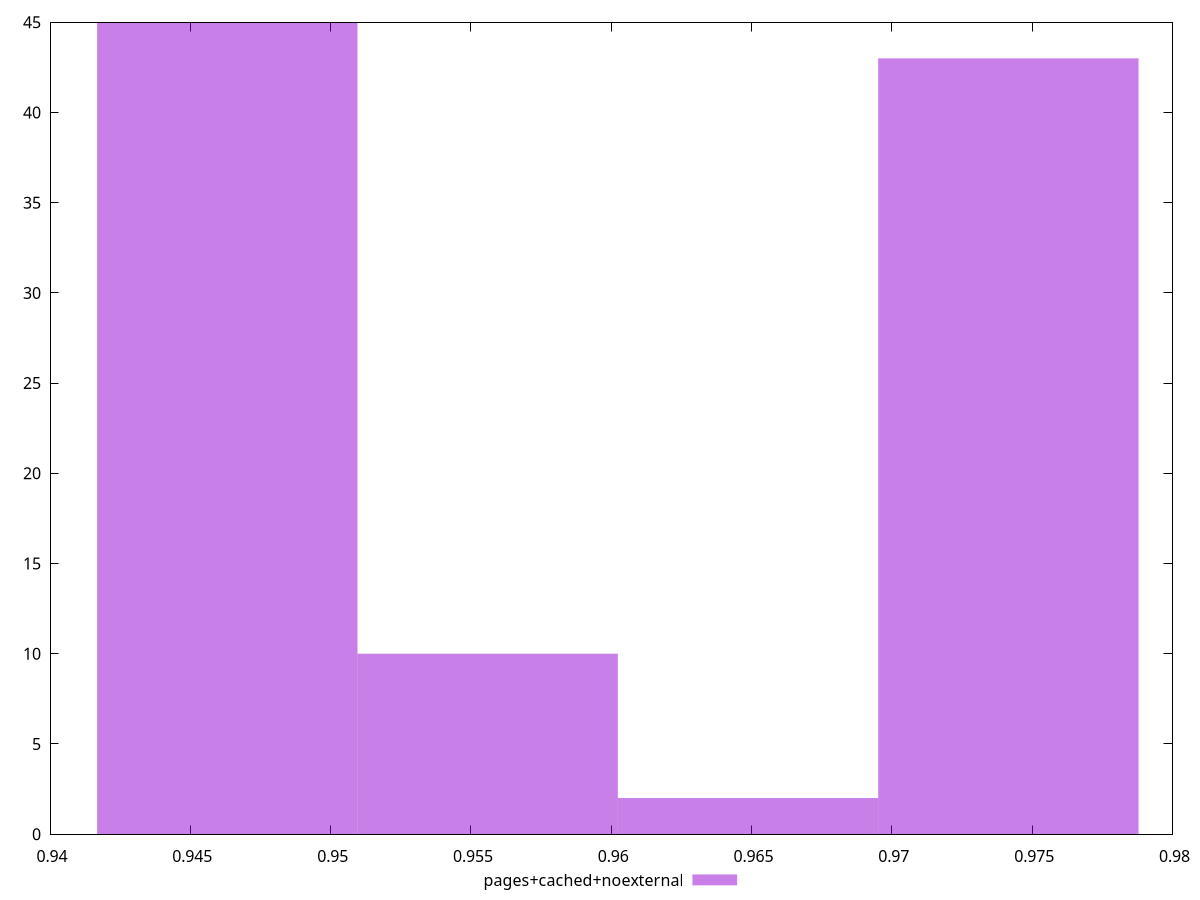 $_pagesCachedNoexternal <<EOF
0.9741512139705413 43
0.9463183221428115 45
0.9555959527520548 10
0.964873583361298 2
EOF
set key outside below
set terminal pngcairo
set output "report_00004_2020-11-02T20-21-41.718Z/first-contentful-paint/pages+cached+noexternal//hist.png"
set yrange [0:45]
set boxwidth 0.00927763060924325
set style fill transparent solid 0.5 noborder
plot $_pagesCachedNoexternal title "pages+cached+noexternal" with boxes ,